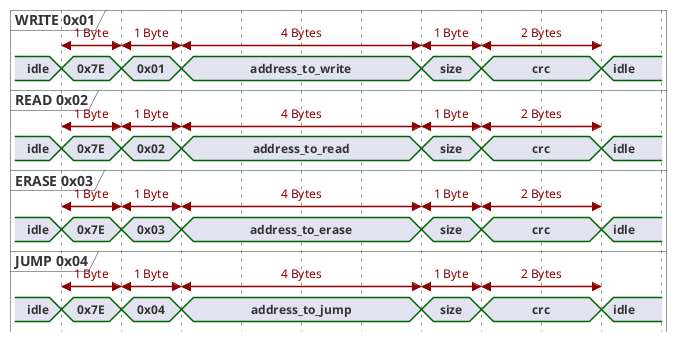 @startuml formdata

concise "WRITE 0x01" as CWLM
concise "READ 0x02" as CRLM
concise "ERASE 0x03" as CELM
concise "JUMP 0x04" as CJAM
scale 100 as 60 pixels
hide time-axis

CWLM is idle
CRLM is idle
CELM is idle
CJAM is idle

@CWLM
100 is 0x7E
+100 is 0x01
+100 is address_to_write 
+400 is size 
+100 is crc
+200 is idle
@100 <-> @200 : 1 Byte
@200 <-> @300 : 1 Byte
@300 <-> @700 : 4 Bytes
@700 <-> @800 : 1 Byte
@800 <-> @1000 : 2 Bytes

@CRLM
100 is 0x7E
+100 is 0x02
+100 is address_to_read 
+400 is size 
+100 is crc
+200 is idle
@100 <-> @200 : 1 Byte
@200 <-> @300 : 1 Byte
@300 <-> @700 : 4 Bytes
@700 <-> @800 : 1 Byte
@800 <-> @1000 : 2 Bytes

@CELM
100 is 0x7E
+100 is 0x03
+100 is address_to_erase 
+400 is size 
+100 is crc
+200 is idle
@100 <-> @200 : 1 Byte
@200 <-> @300 : 1 Byte
@300 <-> @700 : 4 Bytes
@700 <-> @800 : 1 Byte
@800 <-> @1000 : 2 Bytes

@CJAM
100 is 0x7E
+100 is 0x04
+100 is address_to_jump
+400 is size 
+100 is crc
+200 is idle
@100 <-> @200 : 1 Byte
@200 <-> @300 : 1 Byte
@300 <-> @700 : 4 Bytes
@700 <-> @800 : 1 Byte
@800 <-> @1000 : 2 Bytes

@enduml

